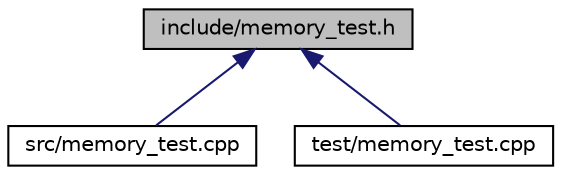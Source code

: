 digraph "include/memory_test.h"
{
 // INTERACTIVE_SVG=YES
  edge [fontname="Helvetica",fontsize="10",labelfontname="Helvetica",labelfontsize="10"];
  node [fontname="Helvetica",fontsize="10",shape=record];
  Node1 [label="include/memory_test.h",height=0.2,width=0.4,color="black", fillcolor="grey75", style="filled" fontcolor="black"];
  Node1 -> Node2 [dir="back",color="midnightblue",fontsize="10",style="solid",fontname="Helvetica"];
  Node2 [label="src/memory_test.cpp",height=0.2,width=0.4,color="black", fillcolor="white", style="filled",URL="$src_2memory__test_8cpp.html"];
  Node1 -> Node3 [dir="back",color="midnightblue",fontsize="10",style="solid",fontname="Helvetica"];
  Node3 [label="test/memory_test.cpp",height=0.2,width=0.4,color="black", fillcolor="white", style="filled",URL="$test_2memory__test_8cpp.html"];
}
